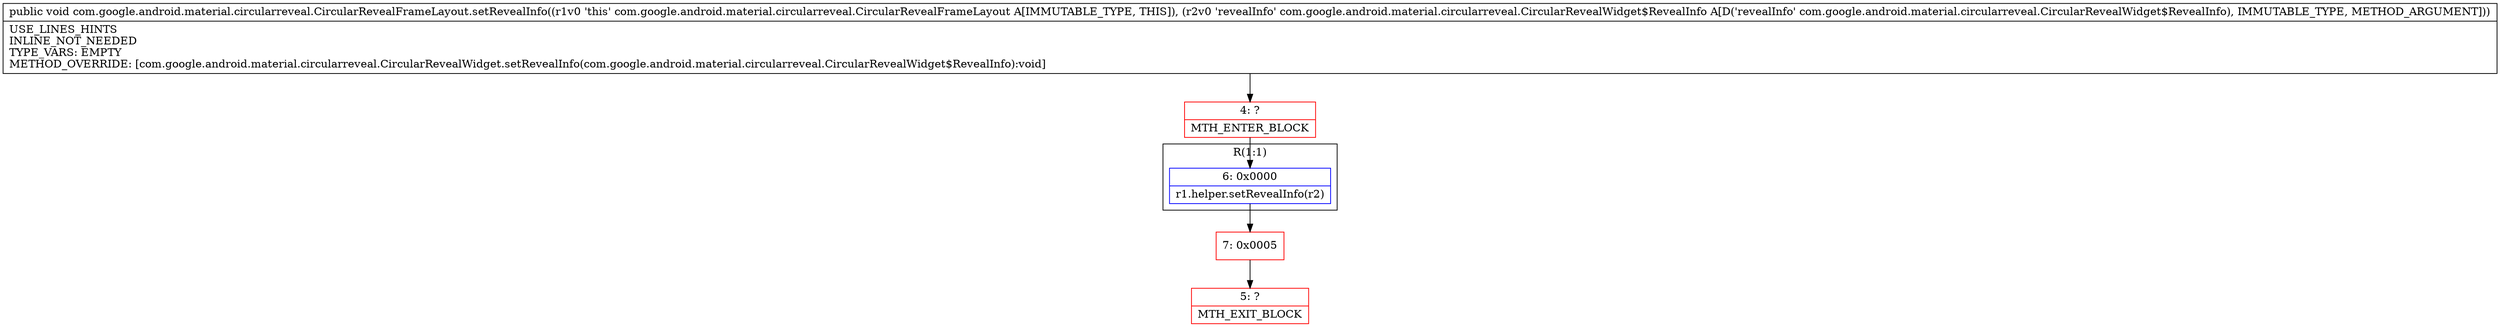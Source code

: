 digraph "CFG forcom.google.android.material.circularreveal.CircularRevealFrameLayout.setRevealInfo(Lcom\/google\/android\/material\/circularreveal\/CircularRevealWidget$RevealInfo;)V" {
subgraph cluster_Region_1466072464 {
label = "R(1:1)";
node [shape=record,color=blue];
Node_6 [shape=record,label="{6\:\ 0x0000|r1.helper.setRevealInfo(r2)\l}"];
}
Node_4 [shape=record,color=red,label="{4\:\ ?|MTH_ENTER_BLOCK\l}"];
Node_7 [shape=record,color=red,label="{7\:\ 0x0005}"];
Node_5 [shape=record,color=red,label="{5\:\ ?|MTH_EXIT_BLOCK\l}"];
MethodNode[shape=record,label="{public void com.google.android.material.circularreveal.CircularRevealFrameLayout.setRevealInfo((r1v0 'this' com.google.android.material.circularreveal.CircularRevealFrameLayout A[IMMUTABLE_TYPE, THIS]), (r2v0 'revealInfo' com.google.android.material.circularreveal.CircularRevealWidget$RevealInfo A[D('revealInfo' com.google.android.material.circularreveal.CircularRevealWidget$RevealInfo), IMMUTABLE_TYPE, METHOD_ARGUMENT]))  | USE_LINES_HINTS\lINLINE_NOT_NEEDED\lTYPE_VARS: EMPTY\lMETHOD_OVERRIDE: [com.google.android.material.circularreveal.CircularRevealWidget.setRevealInfo(com.google.android.material.circularreveal.CircularRevealWidget$RevealInfo):void]\l}"];
MethodNode -> Node_4;Node_6 -> Node_7;
Node_4 -> Node_6;
Node_7 -> Node_5;
}


